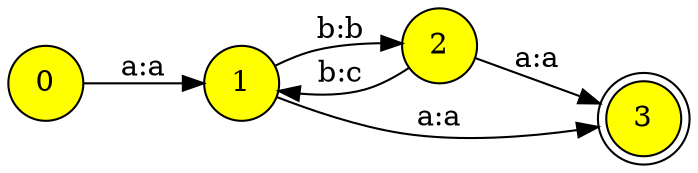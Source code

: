 // This graph generated with hfst-fst2txt
digraph "text(<stdin>)" {
charset = UTF8;
rankdir = LR;
label = "";
node [shape=circle,style=filled,fillcolor=yellow]
"0" [label="0"]
"1" [label="1"]
"2" [label="2"]
"3" [label="3", shape=doublecircle]
"0" -> "1" [label="a:a"];
"1" -> "2" [label="b:b"];
"1" -> "3" [label="a:a"];
"2" -> "1" [label="b:c"];
"2" -> "3" [label="a:a"];
}
